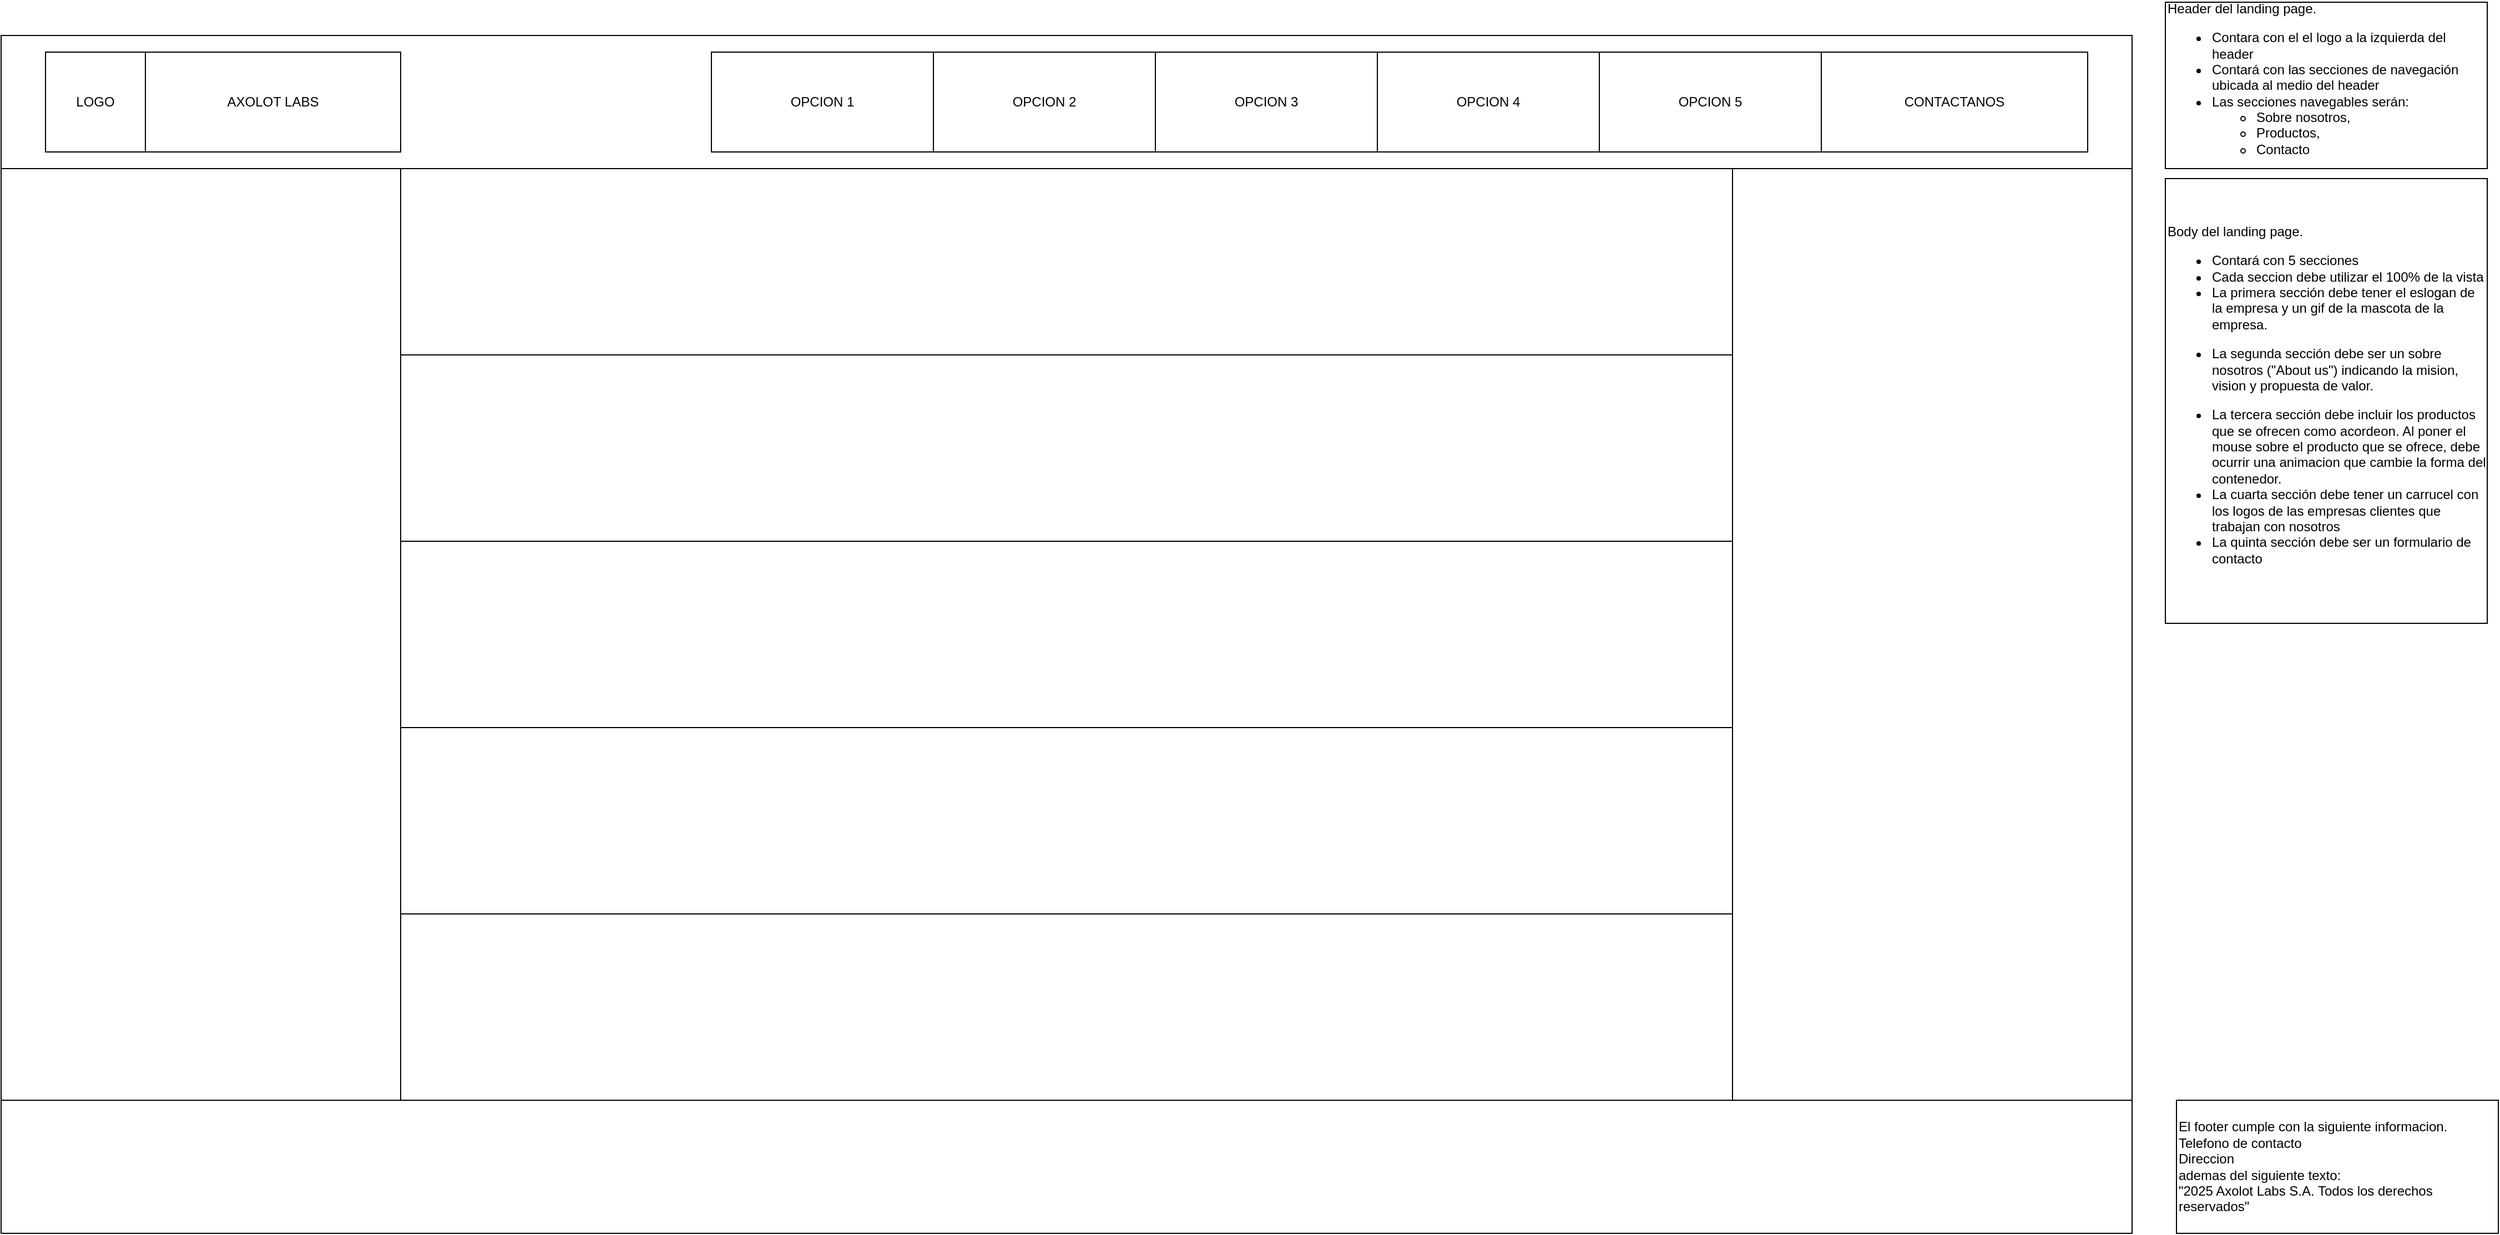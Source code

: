 <mxfile version="27.0.9">
  <diagram id="nAL--xnjeVSfb1MrYbZF" name="Página-1">
    <mxGraphModel dx="2593" dy="1529" grid="1" gridSize="10" guides="1" tooltips="1" connect="1" arrows="1" fold="1" page="1" pageScale="1" pageWidth="827" pageHeight="1169" math="0" shadow="0">
      <root>
        <mxCell id="0" />
        <mxCell id="1" parent="0" />
        <mxCell id="k4z4PLg4-Btq6ay-aLpY-1" value="" style="rounded=0;whiteSpace=wrap;html=1;" parent="1" vertex="1">
          <mxGeometry x="80" y="80" width="1920" height="1080" as="geometry" />
        </mxCell>
        <mxCell id="aMg9K_tx_rn3WzgjQEs0-1" value="" style="rounded=0;whiteSpace=wrap;html=1;" parent="1" vertex="1">
          <mxGeometry x="80" y="80" width="1920" height="120" as="geometry" />
        </mxCell>
        <mxCell id="KseGa89p2z4wjIcFhr-8-1" value="&lt;span style=&quot;background-color: transparent; color: light-dark(rgb(0, 0, 0), rgb(255, 255, 255));&quot;&gt;Header del landing page.&lt;/span&gt;&lt;br&gt;&lt;ul&gt;&lt;li&gt;Contara con el el logo a la izquierda del header&lt;/li&gt;&lt;li&gt;Contará con las secciones de navegación ubicada al medio del header&lt;/li&gt;&lt;li&gt;Las secciones navegables serán:&lt;/li&gt;&lt;ul&gt;&lt;li&gt;Sobre nosotros,&amp;nbsp;&lt;/li&gt;&lt;li&gt;Productos,&amp;nbsp;&lt;/li&gt;&lt;li&gt;Contacto&lt;/li&gt;&lt;/ul&gt;&lt;/ul&gt;" style="rounded=0;whiteSpace=wrap;html=1;align=left;" vertex="1" parent="1">
          <mxGeometry x="2030" y="50" width="290" height="150" as="geometry" />
        </mxCell>
        <mxCell id="KseGa89p2z4wjIcFhr-8-2" value="LOGO" style="rounded=0;whiteSpace=wrap;html=1;" vertex="1" parent="1">
          <mxGeometry x="120" y="95" width="90" height="90" as="geometry" />
        </mxCell>
        <mxCell id="KseGa89p2z4wjIcFhr-8-3" value="AXOLOT LABS" style="rounded=0;whiteSpace=wrap;html=1;" vertex="1" parent="1">
          <mxGeometry x="210" y="95" width="230" height="90" as="geometry" />
        </mxCell>
        <mxCell id="KseGa89p2z4wjIcFhr-8-8" value="CONTACTANOS" style="rounded=0;whiteSpace=wrap;html=1;" vertex="1" parent="1">
          <mxGeometry x="1720" y="95" width="240" height="90" as="geometry" />
        </mxCell>
        <mxCell id="KseGa89p2z4wjIcFhr-8-9" value="OPCION 2" style="rounded=0;whiteSpace=wrap;html=1;" vertex="1" parent="1">
          <mxGeometry x="920" y="95" width="200" height="90" as="geometry" />
        </mxCell>
        <mxCell id="KseGa89p2z4wjIcFhr-8-10" value="OPCION 1" style="rounded=0;whiteSpace=wrap;html=1;" vertex="1" parent="1">
          <mxGeometry x="720" y="95" width="200" height="90" as="geometry" />
        </mxCell>
        <mxCell id="KseGa89p2z4wjIcFhr-8-11" value="" style="rounded=0;whiteSpace=wrap;html=1;" vertex="1" parent="1">
          <mxGeometry x="80" y="200" width="360" height="840" as="geometry" />
        </mxCell>
        <mxCell id="KseGa89p2z4wjIcFhr-8-12" value="" style="rounded=0;whiteSpace=wrap;html=1;" vertex="1" parent="1">
          <mxGeometry x="80" y="1040" width="1920" height="120" as="geometry" />
        </mxCell>
        <mxCell id="KseGa89p2z4wjIcFhr-8-13" value="" style="rounded=0;whiteSpace=wrap;html=1;" vertex="1" parent="1">
          <mxGeometry x="1640" y="200" width="360" height="840" as="geometry" />
        </mxCell>
        <mxCell id="KseGa89p2z4wjIcFhr-8-14" value="OPCION 3" style="rounded=0;whiteSpace=wrap;html=1;" vertex="1" parent="1">
          <mxGeometry x="1120" y="95" width="200" height="90" as="geometry" />
        </mxCell>
        <mxCell id="KseGa89p2z4wjIcFhr-8-15" value="OPCION 4" style="rounded=0;whiteSpace=wrap;html=1;" vertex="1" parent="1">
          <mxGeometry x="1320" y="95" width="200" height="90" as="geometry" />
        </mxCell>
        <mxCell id="KseGa89p2z4wjIcFhr-8-16" value="OPCION 5" style="rounded=0;whiteSpace=wrap;html=1;" vertex="1" parent="1">
          <mxGeometry x="1520" y="95" width="200" height="90" as="geometry" />
        </mxCell>
        <mxCell id="KseGa89p2z4wjIcFhr-8-21" value="" style="rounded=0;whiteSpace=wrap;html=1;" vertex="1" parent="1">
          <mxGeometry x="440" y="200" width="1200" height="168" as="geometry" />
        </mxCell>
        <mxCell id="KseGa89p2z4wjIcFhr-8-22" value="" style="rounded=0;whiteSpace=wrap;html=1;" vertex="1" parent="1">
          <mxGeometry x="440" y="368" width="1200" height="168" as="geometry" />
        </mxCell>
        <mxCell id="KseGa89p2z4wjIcFhr-8-23" value="" style="rounded=0;whiteSpace=wrap;html=1;" vertex="1" parent="1">
          <mxGeometry x="440" y="536" width="1200" height="168" as="geometry" />
        </mxCell>
        <mxCell id="KseGa89p2z4wjIcFhr-8-24" value="" style="rounded=0;whiteSpace=wrap;html=1;" vertex="1" parent="1">
          <mxGeometry x="440" y="704" width="1200" height="168" as="geometry" />
        </mxCell>
        <mxCell id="KseGa89p2z4wjIcFhr-8-25" value="" style="rounded=0;whiteSpace=wrap;html=1;" vertex="1" parent="1">
          <mxGeometry x="440" y="872" width="1200" height="168" as="geometry" />
        </mxCell>
        <mxCell id="KseGa89p2z4wjIcFhr-8-26" value="&lt;span style=&quot;background-color: transparent; color: light-dark(rgb(0, 0, 0), rgb(255, 255, 255));&quot;&gt;Body del landing page.&lt;/span&gt;&lt;br&gt;&lt;ul&gt;&lt;li&gt;&lt;span style=&quot;background-color: transparent; color: light-dark(rgb(0, 0, 0), rgb(255, 255, 255));&quot;&gt;Contará con 5 secciones&lt;/span&gt;&lt;/li&gt;&lt;li&gt;Cada seccion debe utilizar el 100% de la vista&lt;/li&gt;&lt;li&gt;La primera sección debe tener el eslogan de la empresa y un gif de la mascota de la empresa.&lt;/li&gt;&lt;/ul&gt;&lt;ul&gt;&lt;li&gt;La segunda sección debe ser un sobre nosotros (&quot;About us&quot;) indicando la mision, vision y propuesta de valor.&lt;/li&gt;&lt;/ul&gt;&lt;ul&gt;&lt;li&gt;La tercera sección debe incluir los productos que se ofrecen como acordeon. Al poner el mouse sobre el producto que se ofrece, debe ocurrir una animacion que cambie la forma del contenedor.&amp;nbsp;&lt;/li&gt;&lt;li&gt;La cuarta sección debe tener un carrucel con los logos de las empresas clientes que trabajan con nosotros&amp;nbsp;&amp;nbsp;&lt;/li&gt;&lt;li&gt;La quinta sección debe ser un formulario de contacto&lt;/li&gt;&lt;/ul&gt;" style="rounded=0;whiteSpace=wrap;html=1;align=left;" vertex="1" parent="1">
          <mxGeometry x="2030" y="209" width="290" height="401" as="geometry" />
        </mxCell>
        <mxCell id="KseGa89p2z4wjIcFhr-8-28" value="El footer cumple con la siguiente informacion.&lt;div&gt;Telefono de contacto&lt;/div&gt;&lt;div&gt;Direccion&lt;/div&gt;&lt;div&gt;ademas del siguiente texto:&lt;/div&gt;&lt;div&gt;&quot;2025 Axolot Labs S.A. Todos los derechos reservados&quot;&lt;/div&gt;" style="rounded=0;whiteSpace=wrap;html=1;align=left;" vertex="1" parent="1">
          <mxGeometry x="2040" y="1040" width="290" height="120" as="geometry" />
        </mxCell>
      </root>
    </mxGraphModel>
  </diagram>
</mxfile>
